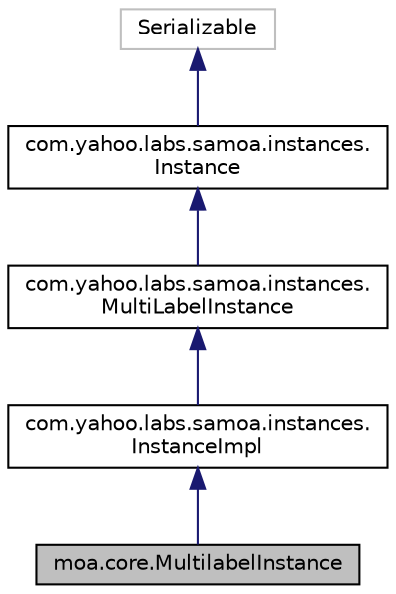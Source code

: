 digraph "moa.core.MultilabelInstance"
{
 // LATEX_PDF_SIZE
  edge [fontname="Helvetica",fontsize="10",labelfontname="Helvetica",labelfontsize="10"];
  node [fontname="Helvetica",fontsize="10",shape=record];
  Node1 [label="moa.core.MultilabelInstance",height=0.2,width=0.4,color="black", fillcolor="grey75", style="filled", fontcolor="black",tooltip=" "];
  Node2 -> Node1 [dir="back",color="midnightblue",fontsize="10",style="solid"];
  Node2 [label="com.yahoo.labs.samoa.instances.\lInstanceImpl",height=0.2,width=0.4,color="black", fillcolor="white", style="filled",URL="$classcom_1_1yahoo_1_1labs_1_1samoa_1_1instances_1_1_instance_impl.html",tooltip=" "];
  Node3 -> Node2 [dir="back",color="midnightblue",fontsize="10",style="solid"];
  Node3 [label="com.yahoo.labs.samoa.instances.\lMultiLabelInstance",height=0.2,width=0.4,color="black", fillcolor="white", style="filled",URL="$interfacecom_1_1yahoo_1_1labs_1_1samoa_1_1instances_1_1_multi_label_instance.html",tooltip=" "];
  Node4 -> Node3 [dir="back",color="midnightblue",fontsize="10",style="solid"];
  Node4 [label="com.yahoo.labs.samoa.instances.\lInstance",height=0.2,width=0.4,color="black", fillcolor="white", style="filled",URL="$interfacecom_1_1yahoo_1_1labs_1_1samoa_1_1instances_1_1_instance.html",tooltip=" "];
  Node5 -> Node4 [dir="back",color="midnightblue",fontsize="10",style="solid"];
  Node5 [label="Serializable",height=0.2,width=0.4,color="grey75", fillcolor="white", style="filled",tooltip=" "];
}
